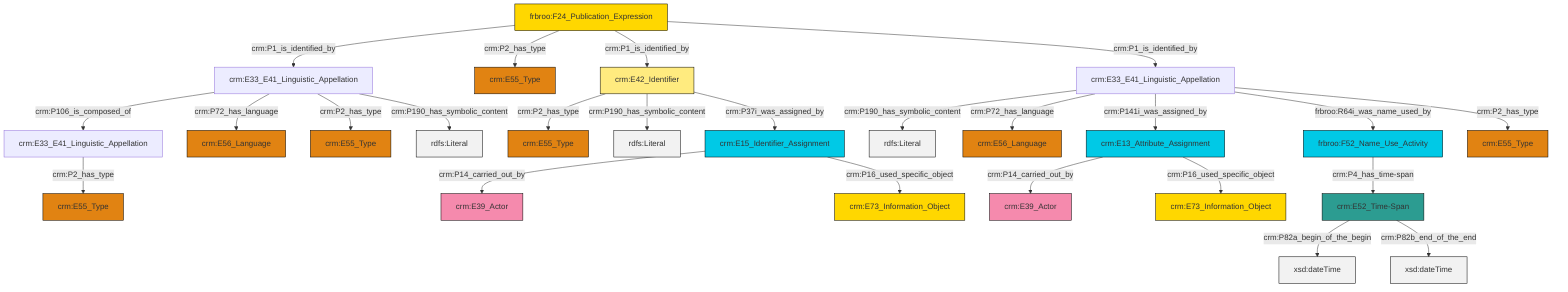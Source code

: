 graph TD
classDef Literal fill:#f2f2f2,stroke:#000000;
classDef CRM_Entity fill:#FFFFFF,stroke:#000000;
classDef Temporal_Entity fill:#00C9E6, stroke:#000000;
classDef Type fill:#E18312, stroke:#000000;
classDef Time-Span fill:#2C9C91, stroke:#000000;
classDef Appellation fill:#FFEB7F, stroke:#000000;
classDef Place fill:#008836, stroke:#000000;
classDef Persistent_Item fill:#B266B2, stroke:#000000;
classDef Conceptual_Object fill:#FFD700, stroke:#000000;
classDef Physical_Thing fill:#D2B48C, stroke:#000000;
classDef Actor fill:#f58aad, stroke:#000000;
classDef PC_Classes fill:#4ce600, stroke:#000000;
classDef Multi fill:#cccccc,stroke:#000000;

0["frbroo:F24_Publication_Expression"]:::Conceptual_Object -->|crm:P1_is_identified_by| 1["crm:E33_E41_Linguistic_Appellation"]:::Default
2["frbroo:F52_Name_Use_Activity"]:::Temporal_Entity -->|crm:P4_has_time-span| 3["crm:E52_Time-Span"]:::Time-Span
4["crm:E33_E41_Linguistic_Appellation"]:::Default -->|crm:P2_has_type| 5["crm:E55_Type"]:::Type
8["crm:E33_E41_Linguistic_Appellation"]:::Default -->|crm:P190_has_symbolic_content| 9[rdfs:Literal]:::Literal
8["crm:E33_E41_Linguistic_Appellation"]:::Default -->|crm:P72_has_language| 15["crm:E56_Language"]:::Type
8["crm:E33_E41_Linguistic_Appellation"]:::Default -->|crm:P141i_was_assigned_by| 16["crm:E13_Attribute_Assignment"]:::Temporal_Entity
19["crm:E42_Identifier"]:::Appellation -->|crm:P2_has_type| 20["crm:E55_Type"]:::Type
19["crm:E42_Identifier"]:::Appellation -->|crm:P190_has_symbolic_content| 22[rdfs:Literal]:::Literal
1["crm:E33_E41_Linguistic_Appellation"]:::Default -->|crm:P106_is_composed_of| 4["crm:E33_E41_Linguistic_Appellation"]:::Default
1["crm:E33_E41_Linguistic_Appellation"]:::Default -->|crm:P72_has_language| 23["crm:E56_Language"]:::Type
3["crm:E52_Time-Span"]:::Time-Span -->|crm:P82a_begin_of_the_begin| 24[xsd:dateTime]:::Literal
3["crm:E52_Time-Span"]:::Time-Span -->|crm:P82b_end_of_the_end| 26[xsd:dateTime]:::Literal
0["frbroo:F24_Publication_Expression"]:::Conceptual_Object -->|crm:P2_has_type| 36["crm:E55_Type"]:::Type
16["crm:E13_Attribute_Assignment"]:::Temporal_Entity -->|crm:P14_carried_out_by| 31["crm:E39_Actor"]:::Actor
10["crm:E15_Identifier_Assignment"]:::Temporal_Entity -->|crm:P14_carried_out_by| 37["crm:E39_Actor"]:::Actor
16["crm:E13_Attribute_Assignment"]:::Temporal_Entity -->|crm:P16_used_specific_object| 12["crm:E73_Information_Object"]:::Conceptual_Object
0["frbroo:F24_Publication_Expression"]:::Conceptual_Object -->|crm:P1_is_identified_by| 19["crm:E42_Identifier"]:::Appellation
19["crm:E42_Identifier"]:::Appellation -->|crm:P37i_was_assigned_by| 10["crm:E15_Identifier_Assignment"]:::Temporal_Entity
0["frbroo:F24_Publication_Expression"]:::Conceptual_Object -->|crm:P1_is_identified_by| 8["crm:E33_E41_Linguistic_Appellation"]:::Default
1["crm:E33_E41_Linguistic_Appellation"]:::Default -->|crm:P2_has_type| 29["crm:E55_Type"]:::Type
1["crm:E33_E41_Linguistic_Appellation"]:::Default -->|crm:P190_has_symbolic_content| 38[rdfs:Literal]:::Literal
8["crm:E33_E41_Linguistic_Appellation"]:::Default -->|frbroo:R64i_was_name_used_by| 2["frbroo:F52_Name_Use_Activity"]:::Temporal_Entity
10["crm:E15_Identifier_Assignment"]:::Temporal_Entity -->|crm:P16_used_specific_object| 6["crm:E73_Information_Object"]:::Conceptual_Object
8["crm:E33_E41_Linguistic_Appellation"]:::Default -->|crm:P2_has_type| 34["crm:E55_Type"]:::Type